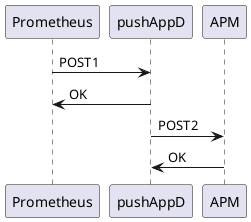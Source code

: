 @startuml
Prometheus -> "pushAppD" : POST1
"pushAppD" -> "Prometheus" : OK

"pushAppD" -> "APM" : POST2
"APM" -> "pushAppD" : OK
@enduml

